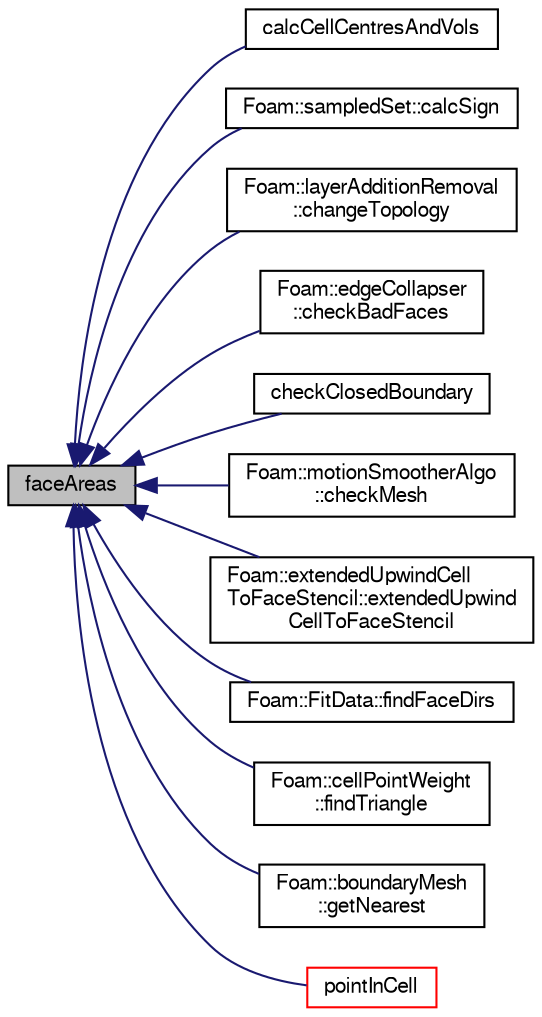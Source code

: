 digraph "faceAreas"
{
  bgcolor="transparent";
  edge [fontname="FreeSans",fontsize="10",labelfontname="FreeSans",labelfontsize="10"];
  node [fontname="FreeSans",fontsize="10",shape=record];
  rankdir="LR";
  Node1 [label="faceAreas",height=0.2,width=0.4,color="black", fillcolor="grey75", style="filled" fontcolor="black"];
  Node1 -> Node2 [dir="back",color="midnightblue",fontsize="10",style="solid",fontname="FreeSans"];
  Node2 [label="calcCellCentresAndVols",height=0.2,width=0.4,color="black",URL="$a01911.html#a89729710e3c8283ad5d8b964f8fa3b72",tooltip="Calculate cell centres and volumes. "];
  Node1 -> Node3 [dir="back",color="midnightblue",fontsize="10",style="solid",fontname="FreeSans"];
  Node3 [label="Foam::sampledSet::calcSign",height=0.2,width=0.4,color="black",URL="$a02168.html#a3e5c020929382da5ea264321516c8813",tooltip="Calculates inproduct of face normal and vector sample-face centre. "];
  Node1 -> Node4 [dir="back",color="midnightblue",fontsize="10",style="solid",fontname="FreeSans"];
  Node4 [label="Foam::layerAdditionRemoval\l::changeTopology",height=0.2,width=0.4,color="black",URL="$a01237.html#a068d5efab18f428fe0fd6c1e962420a2",tooltip="Check for topology change. "];
  Node1 -> Node5 [dir="back",color="midnightblue",fontsize="10",style="solid",fontname="FreeSans"];
  Node5 [label="Foam::edgeCollapser\l::checkBadFaces",height=0.2,width=0.4,color="black",URL="$a00591.html#ac8799ef831797562ced3caff8ced610c",tooltip="Calls motionSmoother::checkMesh and returns a set of bad faces. "];
  Node1 -> Node6 [dir="back",color="midnightblue",fontsize="10",style="solid",fontname="FreeSans"];
  Node6 [label="checkClosedBoundary",height=0.2,width=0.4,color="black",URL="$a01911.html#ab9a4a904993b10152f93d036a920d20c",tooltip="Check boundary for closedness. "];
  Node1 -> Node7 [dir="back",color="midnightblue",fontsize="10",style="solid",fontname="FreeSans"];
  Node7 [label="Foam::motionSmootherAlgo\l::checkMesh",height=0.2,width=0.4,color="black",URL="$a01487.html#a078476cf74c48ec612d310bebc06f0f0",tooltip="Check (subset of mesh including baffles) with mesh settings. "];
  Node1 -> Node8 [dir="back",color="midnightblue",fontsize="10",style="solid",fontname="FreeSans"];
  Node8 [label="Foam::extendedUpwindCell\lToFaceStencil::extendedUpwind\lCellToFaceStencil",height=0.2,width=0.4,color="black",URL="$a00683.html#ad67ed491462f15bb971c7700bfa99a5f",tooltip="Construct from mesh and uncompacted centred face stencil. "];
  Node1 -> Node9 [dir="back",color="midnightblue",fontsize="10",style="solid",fontname="FreeSans"];
  Node9 [label="Foam::FitData::findFaceDirs",height=0.2,width=0.4,color="black",URL="$a00791.html#afea6c3ae5bba0eddf3f321b3c56ecfba",tooltip="Find the normal direction (i) and j and k directions for face faci. "];
  Node1 -> Node10 [dir="back",color="midnightblue",fontsize="10",style="solid",fontname="FreeSans"];
  Node10 [label="Foam::cellPointWeight\l::findTriangle",height=0.2,width=0.4,color="black",URL="$a00211.html#a58a370be784ce48f88d340ab2ab15ac8"];
  Node1 -> Node11 [dir="back",color="midnightblue",fontsize="10",style="solid",fontname="FreeSans"];
  Node11 [label="Foam::boundaryMesh\l::getNearest",height=0.2,width=0.4,color="black",URL="$a00142.html#afc0c1d142df9fc42e5efffdf1f144d3a",tooltip="Get bMesh index of nearest face for every boundary face in. "];
  Node1 -> Node12 [dir="back",color="midnightblue",fontsize="10",style="solid",fontname="FreeSans"];
  Node12 [label="pointInCell",height=0.2,width=0.4,color="red",URL="$a01911.html#ad869dc4da77b7d215411ce4adecca9e5",tooltip="Return true if the point is in the cell. "];
}

